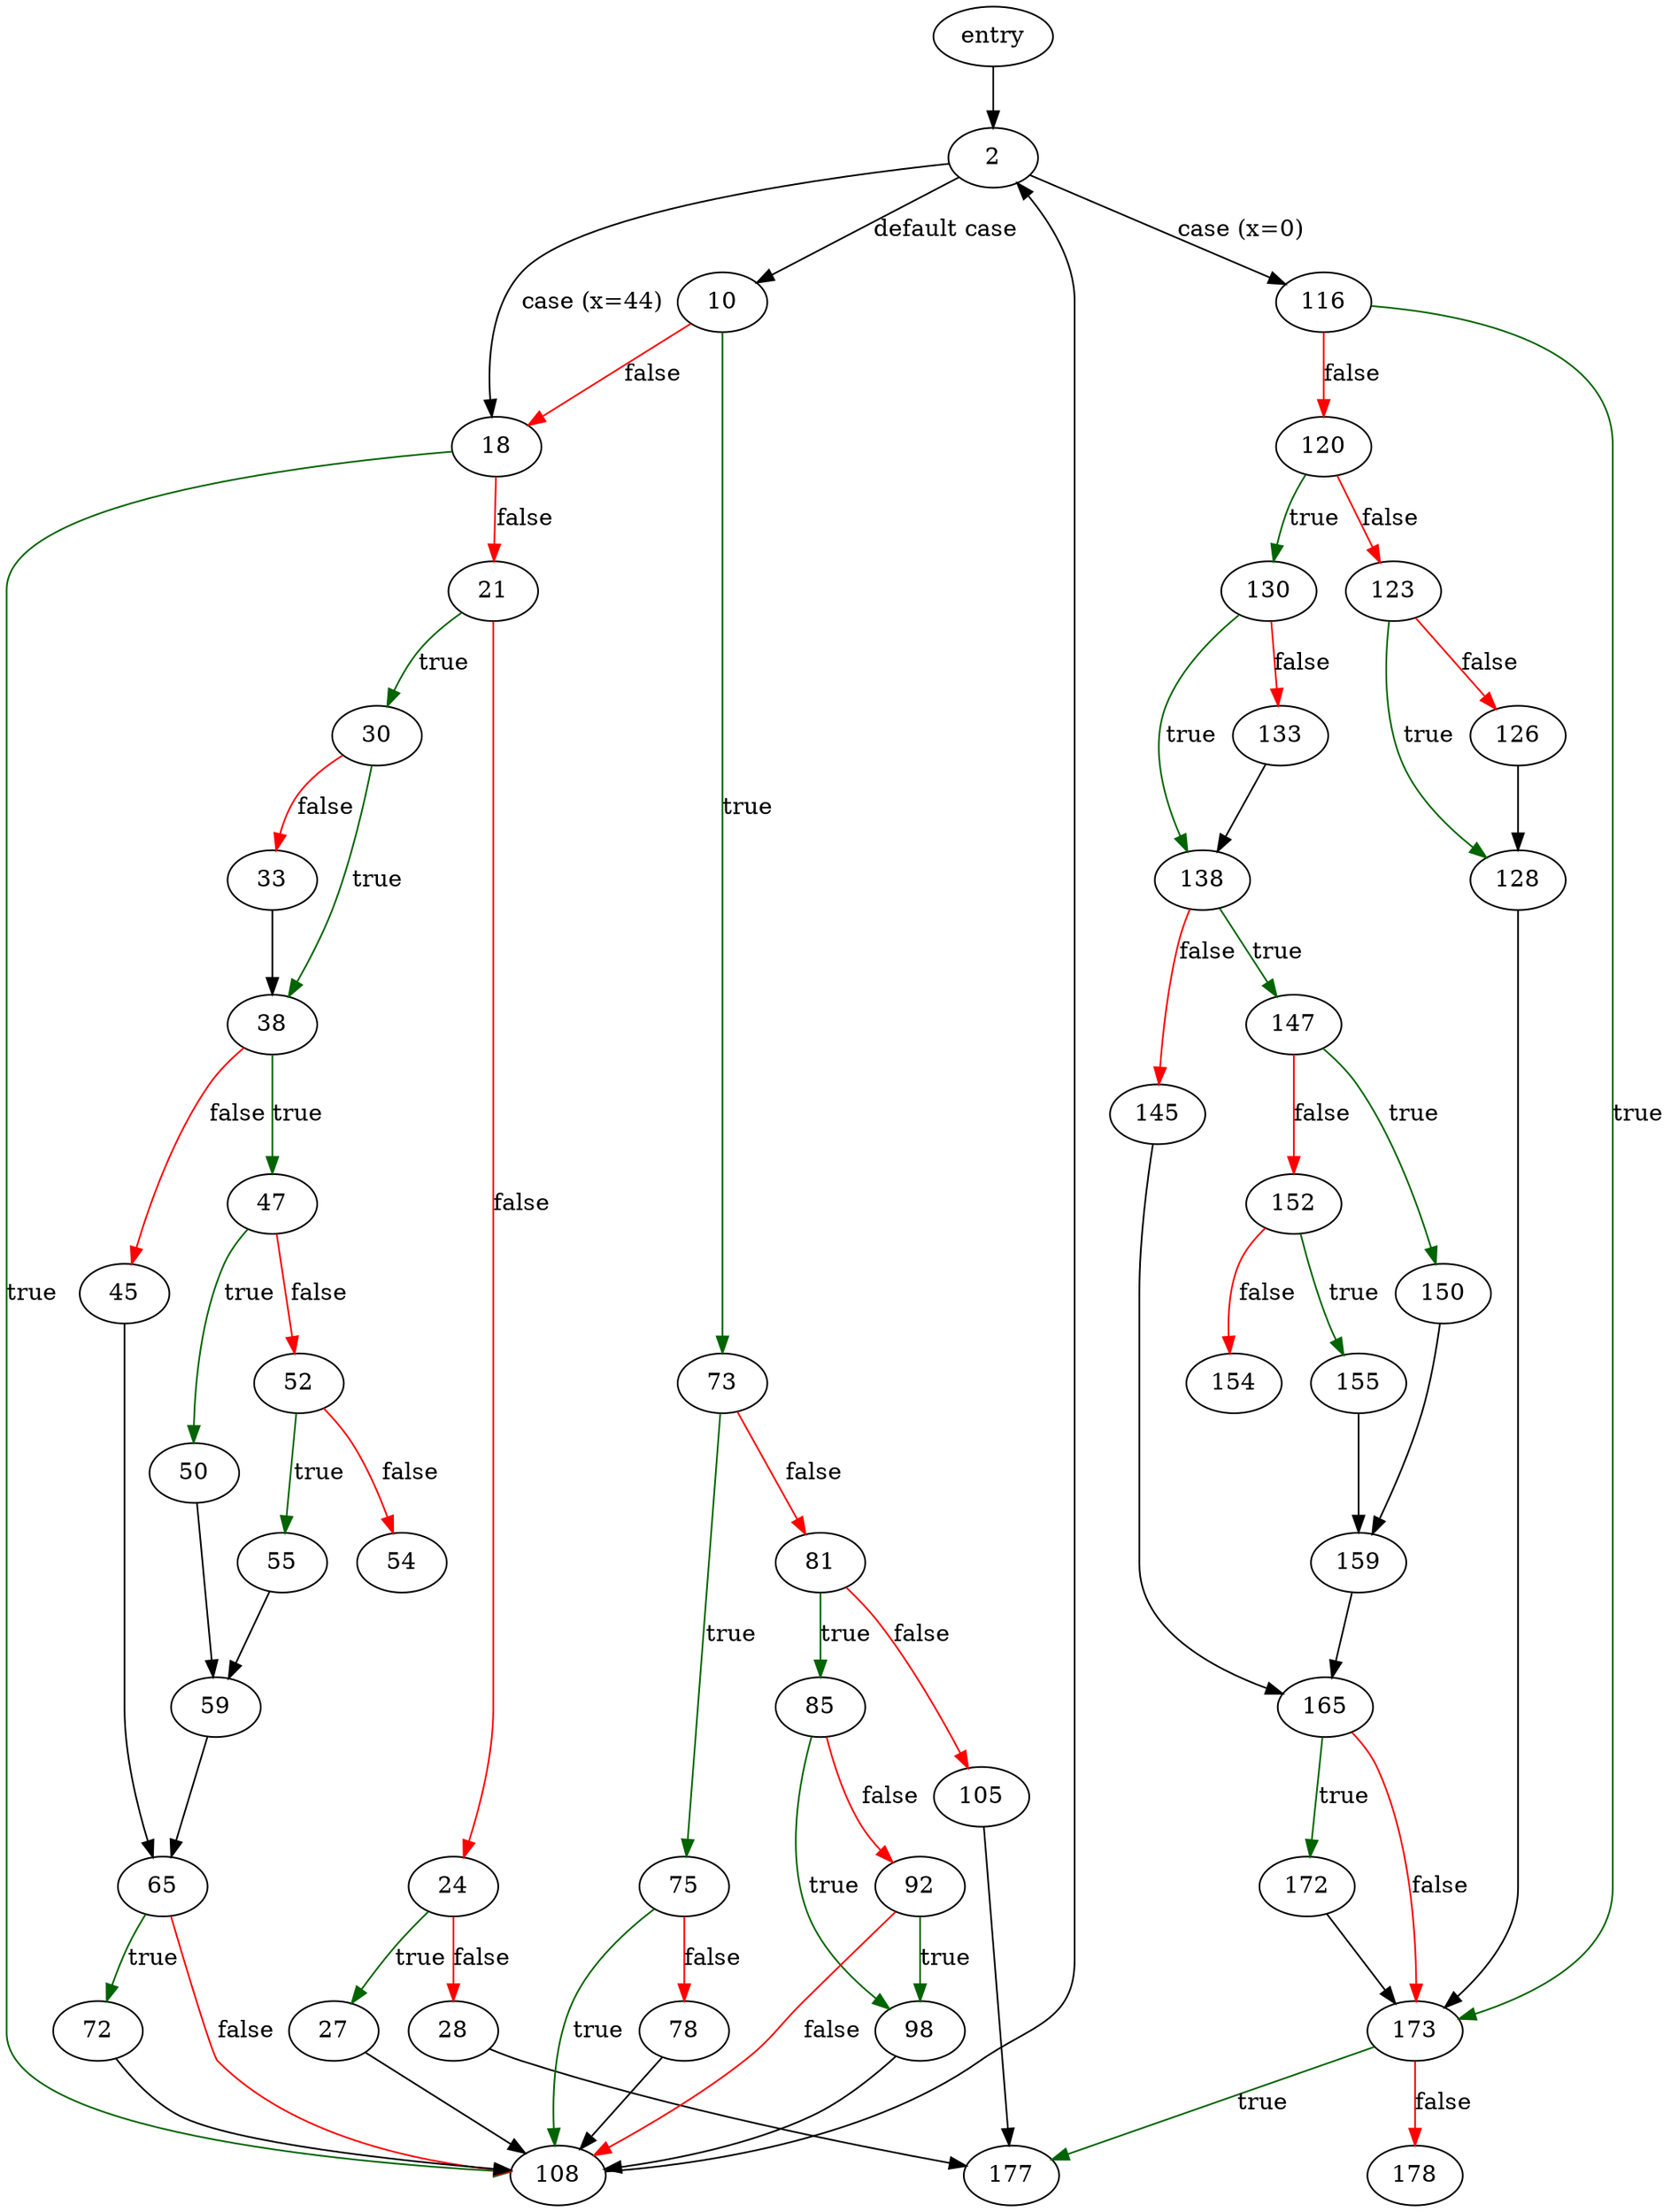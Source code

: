 digraph "parse_tab_stops" {
	// Node definitions.
	1 [label=entry];
	2;
	10;
	18;
	21;
	24;
	27;
	28;
	30;
	33;
	38;
	45;
	47;
	50;
	52;
	54;
	55;
	59;
	65;
	72;
	73;
	75;
	78;
	81;
	85;
	92;
	98;
	105;
	108;
	116;
	120;
	123;
	126;
	128;
	130;
	133;
	138;
	145;
	147;
	150;
	152;
	154;
	155;
	159;
	165;
	172;
	173;
	177;
	178;

	// Edge definitions.
	1 -> 2;
	2 -> 10 [label="default case"];
	2 -> 18 [label="case (x=44)"];
	2 -> 116 [label="case (x=0)"];
	10 -> 18 [
		color=red
		label=false
	];
	10 -> 73 [
		color=darkgreen
		label=true
	];
	18 -> 21 [
		color=red
		label=false
	];
	18 -> 108 [
		color=darkgreen
		label=true
	];
	21 -> 24 [
		color=red
		label=false
	];
	21 -> 30 [
		color=darkgreen
		label=true
	];
	24 -> 27 [
		color=darkgreen
		label=true
	];
	24 -> 28 [
		color=red
		label=false
	];
	27 -> 108;
	28 -> 177;
	30 -> 33 [
		color=red
		label=false
	];
	30 -> 38 [
		color=darkgreen
		label=true
	];
	33 -> 38;
	38 -> 45 [
		color=red
		label=false
	];
	38 -> 47 [
		color=darkgreen
		label=true
	];
	45 -> 65;
	47 -> 50 [
		color=darkgreen
		label=true
	];
	47 -> 52 [
		color=red
		label=false
	];
	50 -> 59;
	52 -> 54 [
		color=red
		label=false
	];
	52 -> 55 [
		color=darkgreen
		label=true
	];
	55 -> 59;
	59 -> 65;
	65 -> 72 [
		color=darkgreen
		label=true
	];
	65 -> 108 [
		color=red
		label=false
	];
	72 -> 108;
	73 -> 75 [
		color=darkgreen
		label=true
	];
	73 -> 81 [
		color=red
		label=false
	];
	75 -> 78 [
		color=red
		label=false
	];
	75 -> 108 [
		color=darkgreen
		label=true
	];
	78 -> 108;
	81 -> 85 [
		color=darkgreen
		label=true
	];
	81 -> 105 [
		color=red
		label=false
	];
	85 -> 92 [
		color=red
		label=false
	];
	85 -> 98 [
		color=darkgreen
		label=true
	];
	92 -> 98 [
		color=darkgreen
		label=true
	];
	92 -> 108 [
		color=red
		label=false
	];
	98 -> 108;
	105 -> 177;
	108 -> 2;
	116 -> 120 [
		color=red
		label=false
	];
	116 -> 173 [
		color=darkgreen
		label=true
	];
	120 -> 123 [
		color=red
		label=false
	];
	120 -> 130 [
		color=darkgreen
		label=true
	];
	123 -> 126 [
		color=red
		label=false
	];
	123 -> 128 [
		color=darkgreen
		label=true
	];
	126 -> 128;
	128 -> 173;
	130 -> 133 [
		color=red
		label=false
	];
	130 -> 138 [
		color=darkgreen
		label=true
	];
	133 -> 138;
	138 -> 145 [
		color=red
		label=false
	];
	138 -> 147 [
		color=darkgreen
		label=true
	];
	145 -> 165;
	147 -> 150 [
		color=darkgreen
		label=true
	];
	147 -> 152 [
		color=red
		label=false
	];
	150 -> 159;
	152 -> 154 [
		color=red
		label=false
	];
	152 -> 155 [
		color=darkgreen
		label=true
	];
	155 -> 159;
	159 -> 165;
	165 -> 172 [
		color=darkgreen
		label=true
	];
	165 -> 173 [
		color=red
		label=false
	];
	172 -> 173;
	173 -> 177 [
		color=darkgreen
		label=true
	];
	173 -> 178 [
		color=red
		label=false
	];
}